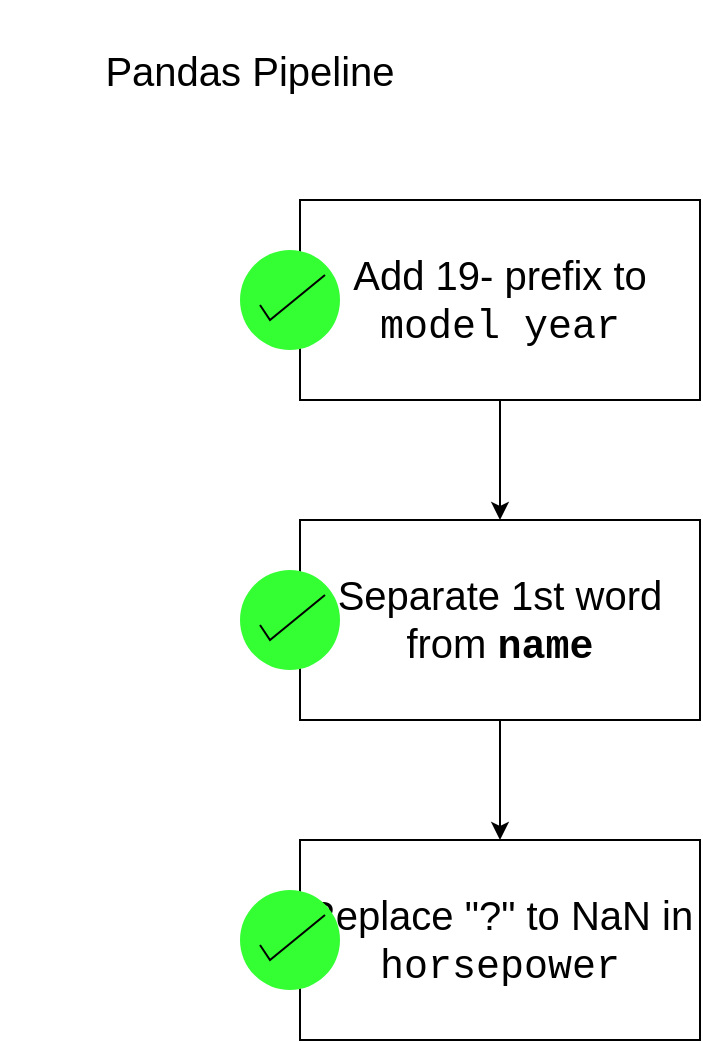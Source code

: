 <mxfile version="20.7.4" type="device" pages="4"><diagram id="ldr8wz40x1A_KO5nP_2M" name="Pandas Pipe"><mxGraphModel dx="1300" dy="827" grid="1" gridSize="10" guides="1" tooltips="1" connect="1" arrows="1" fold="1" page="1" pageScale="1" pageWidth="1100" pageHeight="850" math="0" shadow="0"><root><mxCell id="0"/><mxCell id="1" parent="0"/><mxCell id="g4yULGCnW4v6bEcblh8h-1" value="&lt;font style=&quot;font-size: 20px;&quot;&gt;Pandas Pipeline&lt;/font&gt;" style="text;html=1;strokeColor=none;fillColor=none;align=center;verticalAlign=middle;whiteSpace=wrap;rounded=0;" parent="1" vertex="1"><mxGeometry x="20" y="20" width="250" height="70" as="geometry"/></mxCell><mxCell id="jy2IpS3MuOpud9Wu6w-J-4" value="" style="group" parent="1" vertex="1" connectable="0"><mxGeometry x="140" y="120" width="230" height="100" as="geometry"/></mxCell><mxCell id="g4yULGCnW4v6bEcblh8h-2" value="Add 19- prefix to &lt;font face=&quot;Courier New&quot;&gt;model year&lt;/font&gt;" style="rounded=0;whiteSpace=wrap;html=1;fontSize=20;" parent="jy2IpS3MuOpud9Wu6w-J-4" vertex="1"><mxGeometry x="30" width="200" height="100" as="geometry"/></mxCell><mxCell id="jy2IpS3MuOpud9Wu6w-J-1" value="" style="html=1;verticalLabelPosition=bottom;labelBackgroundColor=#ffffff;verticalAlign=top;shadow=0;dashed=0;strokeWidth=2;shape=mxgraph.ios7.misc.select;fillColor=#33FF33;strokeColor=default;sketch=0;fontSize=20;fillStyle=auto;perimeterSpacing=0;" parent="jy2IpS3MuOpud9Wu6w-J-4" vertex="1"><mxGeometry y="25" width="50" height="50" as="geometry"/></mxCell><mxCell id="jy2IpS3MuOpud9Wu6w-J-5" value="" style="group" parent="1" vertex="1" connectable="0"><mxGeometry x="140" y="280" width="230" height="100" as="geometry"/></mxCell><mxCell id="jy2IpS3MuOpud9Wu6w-J-6" value="Separate 1st word from&amp;nbsp;&lt;b style=&quot;border-color: var(--border-color);&quot;&gt;&lt;font style=&quot;border-color: var(--border-color);&quot; face=&quot;Courier New&quot;&gt;name&lt;/font&gt;&lt;/b&gt;" style="rounded=0;whiteSpace=wrap;html=1;fontSize=20;" parent="jy2IpS3MuOpud9Wu6w-J-5" vertex="1"><mxGeometry x="30" width="200" height="100" as="geometry"/></mxCell><mxCell id="jy2IpS3MuOpud9Wu6w-J-7" value="" style="html=1;verticalLabelPosition=bottom;labelBackgroundColor=#ffffff;verticalAlign=top;shadow=0;dashed=0;strokeWidth=2;shape=mxgraph.ios7.misc.select;fillColor=#33FF33;strokeColor=default;sketch=0;fontSize=20;fillStyle=auto;perimeterSpacing=0;" parent="jy2IpS3MuOpud9Wu6w-J-5" vertex="1"><mxGeometry y="25" width="50" height="50" as="geometry"/></mxCell><mxCell id="jldy0xANdsGVKF5dRvFC-1" style="edgeStyle=orthogonalEdgeStyle;rounded=0;orthogonalLoop=1;jettySize=auto;html=1;exitX=0.5;exitY=1;exitDx=0;exitDy=0;entryX=0.5;entryY=0;entryDx=0;entryDy=0;" parent="1" source="g4yULGCnW4v6bEcblh8h-2" target="jy2IpS3MuOpud9Wu6w-J-6" edge="1"><mxGeometry relative="1" as="geometry"/></mxCell><mxCell id="SaxtLAkvBrcCFVXL2Pey-1" value="" style="group" vertex="1" connectable="0" parent="1"><mxGeometry x="140" y="440" width="230" height="100" as="geometry"/></mxCell><mxCell id="SaxtLAkvBrcCFVXL2Pey-2" value="Replace &quot;?&quot; to NaN in &lt;font face=&quot;Courier New&quot;&gt;horsepower&lt;/font&gt;" style="rounded=0;whiteSpace=wrap;html=1;fontSize=20;" vertex="1" parent="SaxtLAkvBrcCFVXL2Pey-1"><mxGeometry x="30" width="200" height="100" as="geometry"/></mxCell><mxCell id="SaxtLAkvBrcCFVXL2Pey-3" value="" style="html=1;verticalLabelPosition=bottom;labelBackgroundColor=#ffffff;verticalAlign=top;shadow=0;dashed=0;strokeWidth=2;shape=mxgraph.ios7.misc.select;fillColor=#33FF33;strokeColor=default;sketch=0;fontSize=20;fillStyle=auto;perimeterSpacing=0;" vertex="1" parent="SaxtLAkvBrcCFVXL2Pey-1"><mxGeometry y="25" width="50" height="50" as="geometry"/></mxCell><mxCell id="SaxtLAkvBrcCFVXL2Pey-4" style="edgeStyle=orthogonalEdgeStyle;rounded=0;orthogonalLoop=1;jettySize=auto;html=1;exitX=0.5;exitY=1;exitDx=0;exitDy=0;entryX=0.5;entryY=0;entryDx=0;entryDy=0;fontFamily=Courier New;" edge="1" parent="1" source="jy2IpS3MuOpud9Wu6w-J-6" target="SaxtLAkvBrcCFVXL2Pey-2"><mxGeometry relative="1" as="geometry"/></mxCell></root></mxGraphModel></diagram><diagram id="h2xPdc2iYoaPrnY0i2is" name="homl process"><mxGraphModel dx="1114" dy="709" grid="1" gridSize="10" guides="1" tooltips="1" connect="1" arrows="1" fold="1" page="1" pageScale="1" pageWidth="1100" pageHeight="850" math="0" shadow="0"><root><mxCell id="0"/><mxCell id="1" parent="0"/><mxCell id="E25ZO36h0Omwi3wPElgj-6" style="edgeStyle=orthogonalEdgeStyle;rounded=0;orthogonalLoop=1;jettySize=auto;html=1;exitX=0.5;exitY=1;exitDx=0;exitDy=0;entryX=0.5;entryY=0;entryDx=0;entryDy=0;fontSize=15;" parent="1" source="E25ZO36h0Omwi3wPElgj-1" target="E25ZO36h0Omwi3wPElgj-3" edge="1"><mxGeometry relative="1" as="geometry"/></mxCell><mxCell id="E25ZO36h0Omwi3wPElgj-1" value="&lt;font style=&quot;font-size: 15px;&quot;&gt;Download the data&lt;/font&gt;" style="rounded=1;whiteSpace=wrap;html=1;" parent="1" vertex="1"><mxGeometry x="100" y="40" width="200" height="100" as="geometry"/></mxCell><mxCell id="E25ZO36h0Omwi3wPElgj-2" value="" style="group" parent="1" vertex="1" connectable="0"><mxGeometry x="70" y="170" width="230" height="100" as="geometry"/></mxCell><mxCell id="E25ZO36h0Omwi3wPElgj-3" value="Quick Look at the Data" style="rounded=0;whiteSpace=wrap;html=1;fontSize=20;" parent="E25ZO36h0Omwi3wPElgj-2" vertex="1"><mxGeometry x="30" width="200" height="100" as="geometry"/></mxCell><mxCell id="E25ZO36h0Omwi3wPElgj-4" value="" style="html=1;verticalLabelPosition=bottom;labelBackgroundColor=#ffffff;verticalAlign=top;shadow=0;dashed=0;strokeWidth=2;shape=mxgraph.ios7.misc.select;fillColor=#33FF33;strokeColor=default;sketch=0;fontSize=20;fillStyle=auto;perimeterSpacing=0;" parent="E25ZO36h0Omwi3wPElgj-2" vertex="1"><mxGeometry y="25" width="50" height="50" as="geometry"/></mxCell><mxCell id="E25ZO36h0Omwi3wPElgj-16" value="" style="edgeStyle=orthogonalEdgeStyle;rounded=0;orthogonalLoop=1;jettySize=auto;html=1;fontFamily=Helvetica;fontSize=15;" parent="1" source="E25ZO36h0Omwi3wPElgj-5" target="E25ZO36h0Omwi3wPElgj-15" edge="1"><mxGeometry relative="1" as="geometry"/></mxCell><mxCell id="E25ZO36h0Omwi3wPElgj-5" value="Create a Test Set" style="swimlane;whiteSpace=wrap;html=1;fontSize=15;" parent="1" vertex="1"><mxGeometry x="70" y="300" width="260" height="420" as="geometry"/></mxCell><mxCell id="tADVcRsqnaJH_sMnK7zx-1" value="" style="group" parent="E25ZO36h0Omwi3wPElgj-5" vertex="1" connectable="0"><mxGeometry x="10" y="40" width="230" height="100" as="geometry"/></mxCell><mxCell id="tADVcRsqnaJH_sMnK7zx-2" value="Create bins for &lt;font face=&quot;Courier New&quot;&gt;mpg&lt;/font&gt;" style="rounded=0;whiteSpace=wrap;html=1;fontSize=20;" parent="tADVcRsqnaJH_sMnK7zx-1" vertex="1"><mxGeometry x="30" width="200" height="100" as="geometry"/></mxCell><mxCell id="tADVcRsqnaJH_sMnK7zx-3" value="" style="html=1;verticalLabelPosition=bottom;labelBackgroundColor=#ffffff;verticalAlign=top;shadow=0;dashed=0;strokeWidth=2;shape=mxgraph.ios7.misc.select;fillColor=#33FF33;strokeColor=default;sketch=0;fontSize=20;fillStyle=auto;perimeterSpacing=0;" parent="tADVcRsqnaJH_sMnK7zx-1" vertex="1"><mxGeometry y="25" width="50" height="50" as="geometry"/></mxCell><mxCell id="1v6gJscjUzkFl8JAKOEC-1" value="" style="edgeStyle=orthogonalEdgeStyle;rounded=0;orthogonalLoop=1;jettySize=auto;html=1;" parent="E25ZO36h0Omwi3wPElgj-5" source="tADVcRsqnaJH_sMnK7zx-2" target="tADVcRsqnaJH_sMnK7zx-5" edge="1"><mxGeometry relative="1" as="geometry"/></mxCell><mxCell id="tADVcRsqnaJH_sMnK7zx-4" value="" style="group" parent="E25ZO36h0Omwi3wPElgj-5" vertex="1" connectable="0"><mxGeometry x="10" y="170" width="230" height="100" as="geometry"/></mxCell><mxCell id="tADVcRsqnaJH_sMnK7zx-5" value="Apply stratified shuflle split&amp;nbsp;&lt;font face=&quot;Courier New&quot;&gt;mpg&lt;/font&gt;" style="rounded=0;whiteSpace=wrap;html=1;fontSize=20;" parent="tADVcRsqnaJH_sMnK7zx-4" vertex="1"><mxGeometry x="30" width="200" height="100" as="geometry"/></mxCell><mxCell id="tADVcRsqnaJH_sMnK7zx-6" value="" style="html=1;verticalLabelPosition=bottom;labelBackgroundColor=#ffffff;verticalAlign=top;shadow=0;dashed=0;strokeWidth=2;shape=mxgraph.ios7.misc.select;fillColor=#33FF33;strokeColor=default;sketch=0;fontSize=20;fillStyle=auto;perimeterSpacing=0;" parent="tADVcRsqnaJH_sMnK7zx-4" vertex="1"><mxGeometry y="25" width="50" height="50" as="geometry"/></mxCell><mxCell id="E25ZO36h0Omwi3wPElgj-8" value="" style="group" parent="E25ZO36h0Omwi3wPElgj-5" vertex="1" connectable="0"><mxGeometry x="10" y="300" width="230" height="100" as="geometry"/></mxCell><mxCell id="E25ZO36h0Omwi3wPElgj-9" value="Remove&amp;nbsp;&lt;font face=&quot;Courier New&quot;&gt;mpg_cat &lt;/font&gt;column" style="rounded=0;whiteSpace=wrap;html=1;fontSize=20;" parent="E25ZO36h0Omwi3wPElgj-8" vertex="1"><mxGeometry x="30" width="200" height="100" as="geometry"/></mxCell><mxCell id="E25ZO36h0Omwi3wPElgj-10" value="" style="html=1;verticalLabelPosition=bottom;labelBackgroundColor=#ffffff;verticalAlign=top;shadow=0;dashed=0;strokeWidth=2;shape=mxgraph.ios7.misc.select;fillColor=#33FF33;strokeColor=none;sketch=0;fontSize=20;fillStyle=dots;perimeterSpacing=0;" parent="E25ZO36h0Omwi3wPElgj-8" vertex="1"><mxGeometry y="25" width="50" height="50" as="geometry"/></mxCell><mxCell id="E25ZO36h0Omwi3wPElgj-11" style="edgeStyle=orthogonalEdgeStyle;rounded=0;orthogonalLoop=1;jettySize=auto;html=1;exitX=0.5;exitY=1;exitDx=0;exitDy=0;entryX=0.5;entryY=0;entryDx=0;entryDy=0;fontSize=15;" parent="E25ZO36h0Omwi3wPElgj-5" source="tADVcRsqnaJH_sMnK7zx-5" target="E25ZO36h0Omwi3wPElgj-9" edge="1"><mxGeometry relative="1" as="geometry"/></mxCell><mxCell id="E25ZO36h0Omwi3wPElgj-7" style="edgeStyle=orthogonalEdgeStyle;rounded=0;orthogonalLoop=1;jettySize=auto;html=1;exitX=0.5;exitY=1;exitDx=0;exitDy=0;entryX=0.5;entryY=0;entryDx=0;entryDy=0;fontSize=15;" parent="1" source="E25ZO36h0Omwi3wPElgj-3" target="E25ZO36h0Omwi3wPElgj-5" edge="1"><mxGeometry relative="1" as="geometry"/></mxCell><mxCell id="E25ZO36h0Omwi3wPElgj-12" value="" style="group" parent="1" vertex="1" connectable="0"><mxGeometry x="380" y="170" width="230" height="100" as="geometry"/></mxCell><mxCell id="E25ZO36h0Omwi3wPElgj-13" value="Create copy of training set" style="rounded=0;whiteSpace=wrap;html=1;fontSize=20;" parent="E25ZO36h0Omwi3wPElgj-12" vertex="1"><mxGeometry x="30" width="200" height="100" as="geometry"/></mxCell><mxCell id="E25ZO36h0Omwi3wPElgj-15" value="1" style="ellipse;whiteSpace=wrap;html=1;aspect=fixed;fillStyle=dots;fontFamily=Helvetica;fontSize=15;" parent="1" vertex="1"><mxGeometry x="170" y="760" width="60" height="60" as="geometry"/></mxCell><mxCell id="E25ZO36h0Omwi3wPElgj-21" style="edgeStyle=orthogonalEdgeStyle;rounded=0;orthogonalLoop=1;jettySize=auto;html=1;exitX=0.5;exitY=1;exitDx=0;exitDy=0;entryX=0.5;entryY=0;entryDx=0;entryDy=0;fontFamily=Helvetica;fontSize=15;" parent="1" source="E25ZO36h0Omwi3wPElgj-17" target="E25ZO36h0Omwi3wPElgj-13" edge="1"><mxGeometry relative="1" as="geometry"/></mxCell><mxCell id="E25ZO36h0Omwi3wPElgj-17" value="1" style="ellipse;whiteSpace=wrap;html=1;aspect=fixed;fillStyle=dots;fontFamily=Helvetica;fontSize=15;" parent="1" vertex="1"><mxGeometry x="480" y="60" width="60" height="60" as="geometry"/></mxCell><mxCell id="E25ZO36h0Omwi3wPElgj-22" value="Correlation" style="swimlane;whiteSpace=wrap;html=1;fontSize=12;" parent="1" vertex="1"><mxGeometry x="392.62" y="300" width="234.76" height="250" as="geometry"/></mxCell><mxCell id="E25ZO36h0Omwi3wPElgj-32" style="edgeStyle=orthogonalEdgeStyle;rounded=0;orthogonalLoop=1;jettySize=auto;html=1;exitX=0.5;exitY=1;exitDx=0;exitDy=0;entryX=0.5;entryY=0;entryDx=0;entryDy=0;fontFamily=Helvetica;fontSize=15;" parent="E25ZO36h0Omwi3wPElgj-22" source="E25ZO36h0Omwi3wPElgj-24" target="E25ZO36h0Omwi3wPElgj-30" edge="1"><mxGeometry relative="1" as="geometry"/></mxCell><mxCell id="E25ZO36h0Omwi3wPElgj-24" value="Look for Correlation from the target variable numerically" style="rounded=0;whiteSpace=wrap;html=1;" parent="E25ZO36h0Omwi3wPElgj-22" vertex="1"><mxGeometry x="47.38" y="35" width="170" height="85" as="geometry"/></mxCell><mxCell id="E25ZO36h0Omwi3wPElgj-27" value="" style="html=1;verticalLabelPosition=bottom;labelBackgroundColor=#ffffff;verticalAlign=top;shadow=0;dashed=0;strokeWidth=2;shape=mxgraph.ios7.misc.select;fillColor=#33FF33;strokeColor=none;sketch=0;fontSize=20;fillStyle=dots;perimeterSpacing=0;" parent="E25ZO36h0Omwi3wPElgj-22" vertex="1"><mxGeometry x="12.38" y="52.5" width="50" height="50" as="geometry"/></mxCell><mxCell id="E25ZO36h0Omwi3wPElgj-30" value="Look for Correlation from the target variable numerically" style="rounded=0;whiteSpace=wrap;html=1;" parent="E25ZO36h0Omwi3wPElgj-22" vertex="1"><mxGeometry x="47.38" y="150" width="170" height="85" as="geometry"/></mxCell><mxCell id="E25ZO36h0Omwi3wPElgj-31" value="" style="html=1;verticalLabelPosition=bottom;labelBackgroundColor=#ffffff;verticalAlign=top;shadow=0;dashed=0;strokeWidth=2;shape=mxgraph.ios7.misc.select;fillColor=#33FF33;strokeColor=none;sketch=0;fontSize=20;fillStyle=dots;perimeterSpacing=0;" parent="E25ZO36h0Omwi3wPElgj-22" vertex="1"><mxGeometry x="12.38" y="167.5" width="50" height="50" as="geometry"/></mxCell><mxCell id="E25ZO36h0Omwi3wPElgj-26" value="" style="html=1;verticalLabelPosition=bottom;labelBackgroundColor=#ffffff;verticalAlign=top;shadow=0;dashed=0;strokeWidth=2;shape=mxgraph.ios7.misc.select;fillColor=#33FF33;strokeColor=none;sketch=0;fontSize=20;fillStyle=dots;perimeterSpacing=0;" parent="1" vertex="1"><mxGeometry x="380" y="195" width="50" height="50" as="geometry"/></mxCell></root></mxGraphModel></diagram><diagram id="WdM6ZK0x1iAR8JAfzQU_" name="Visualization"><mxGraphModel dx="780" dy="496" grid="1" gridSize="10" guides="1" tooltips="1" connect="1" arrows="1" fold="1" page="1" pageScale="1" pageWidth="1100" pageHeight="850" math="0" shadow="0"><root><mxCell id="0"/><mxCell id="1" parent="0"/><mxCell id="q7OBgtw2qLfPoDdgJk8T-1" value="&lt;font face=&quot;Helvetica&quot;&gt;Correlation of MPG to other columns&lt;/font&gt;" style="text;html=1;strokeColor=default;fillColor=none;align=center;verticalAlign=middle;whiteSpace=wrap;rounded=0;fontFamily=Courier New;fontSize=20;" parent="1" vertex="1"><mxGeometry x="50" y="30" width="220" height="110" as="geometry"/></mxCell><mxCell id="q7OBgtw2qLfPoDdgJk8T-2" value="&lt;font face=&quot;Helvetica&quot;&gt;View cylinders by brand&lt;/font&gt;" style="text;html=1;strokeColor=default;fillColor=none;align=center;verticalAlign=middle;whiteSpace=wrap;rounded=0;fontFamily=Courier New;fontSize=20;" parent="1" vertex="1"><mxGeometry x="300" y="30" width="220" height="110" as="geometry"/></mxCell><mxCell id="EcNjWKZ5j2r3h0_LtOwZ-1" value="&lt;font face=&quot;Helvetica&quot;&gt;Graph Car Brand&lt;br&gt;&lt;/font&gt;" style="text;html=1;strokeColor=default;fillColor=none;align=center;verticalAlign=middle;whiteSpace=wrap;rounded=0;fontFamily=Courier New;fontSize=20;" parent="1" vertex="1"><mxGeometry x="550" y="30" width="220" height="110" as="geometry"/></mxCell><mxCell id="EcNjWKZ5j2r3h0_LtOwZ-2" value="&lt;span style=&quot;font-family: Helvetica;&quot;&gt;View how many cars in a year (time-series)&lt;/span&gt;" style="text;html=1;strokeColor=default;fillColor=none;align=center;verticalAlign=middle;whiteSpace=wrap;rounded=0;fontFamily=Courier New;fontSize=20;" parent="1" vertex="1"><mxGeometry x="800" y="30" width="220" height="110" as="geometry"/></mxCell><mxCell id="AK3JBZGw_gFkj9_Lf2Gk-1" value="&lt;span style=&quot;font-family: Helvetica;&quot;&gt;Top 5 fastest cars by acceleration&lt;/span&gt;" style="text;html=1;strokeColor=default;fillColor=none;align=center;verticalAlign=middle;whiteSpace=wrap;rounded=0;fontFamily=Courier New;fontSize=20;" parent="1" vertex="1"><mxGeometry x="50" y="190" width="220" height="110" as="geometry"/></mxCell><mxCell id="AK3JBZGw_gFkj9_Lf2Gk-2" value="&lt;span style=&quot;font-family: Helvetica;&quot;&gt;Top 5 heaviest cars by weight&lt;/span&gt;" style="text;html=1;strokeColor=default;fillColor=none;align=center;verticalAlign=middle;whiteSpace=wrap;rounded=0;fontFamily=Courier New;fontSize=20;" parent="1" vertex="1"><mxGeometry x="300" y="190" width="220" height="110" as="geometry"/></mxCell><mxCell id="jQT6B71PtLYHXntr5TJC-1" value="" style="html=1;verticalLabelPosition=bottom;labelBackgroundColor=#ffffff;verticalAlign=top;shadow=0;dashed=0;strokeWidth=2;shape=mxgraph.ios7.misc.select;fillColor=#33FF33;strokeColor=none;sketch=0;fontSize=20;fillStyle=dots;perimeterSpacing=0;" parent="1" vertex="1"><mxGeometry x="135" y="120" width="50" height="50" as="geometry"/></mxCell><mxCell id="jQT6B71PtLYHXntr5TJC-2" value="" style="html=1;verticalLabelPosition=bottom;labelBackgroundColor=#ffffff;verticalAlign=top;shadow=0;dashed=0;strokeWidth=2;shape=mxgraph.ios7.misc.select;fillColor=#33FF33;strokeColor=none;sketch=0;fontSize=20;fillStyle=dots;perimeterSpacing=0;" parent="1" vertex="1"><mxGeometry x="130" y="280" width="50" height="50" as="geometry"/></mxCell><mxCell id="jQT6B71PtLYHXntr5TJC-3" value="" style="html=1;verticalLabelPosition=bottom;labelBackgroundColor=#ffffff;verticalAlign=top;shadow=0;dashed=0;strokeWidth=2;shape=mxgraph.ios7.misc.select;fillColor=#33FF33;strokeColor=none;sketch=0;fontSize=20;fillStyle=dots;perimeterSpacing=0;" parent="1" vertex="1"><mxGeometry x="385" y="280" width="50" height="50" as="geometry"/></mxCell><mxCell id="jQT6B71PtLYHXntr5TJC-4" value="" style="html=1;verticalLabelPosition=bottom;labelBackgroundColor=#ffffff;verticalAlign=top;shadow=0;dashed=0;strokeWidth=2;shape=mxgraph.ios7.misc.select;fillColor=#33FF33;strokeColor=none;sketch=0;fontSize=20;fillStyle=dots;perimeterSpacing=0;" parent="1" vertex="1"><mxGeometry x="385" y="120" width="50" height="50" as="geometry"/></mxCell><mxCell id="jQT6B71PtLYHXntr5TJC-5" value="" style="html=1;verticalLabelPosition=bottom;labelBackgroundColor=#ffffff;verticalAlign=top;shadow=0;dashed=0;strokeWidth=2;shape=mxgraph.ios7.misc.select;fillColor=#33FF33;strokeColor=none;sketch=0;fontSize=20;fillStyle=dots;perimeterSpacing=0;" parent="1" vertex="1"><mxGeometry x="635" y="120" width="50" height="50" as="geometry"/></mxCell><mxCell id="jQT6B71PtLYHXntr5TJC-6" value="" style="html=1;verticalLabelPosition=bottom;labelBackgroundColor=#ffffff;verticalAlign=top;shadow=0;dashed=0;strokeWidth=2;shape=mxgraph.ios7.misc.select;fillColor=#33FF33;strokeColor=none;sketch=0;fontSize=20;fillStyle=dots;perimeterSpacing=0;" parent="1" vertex="1"><mxGeometry x="885" y="120" width="50" height="50" as="geometry"/></mxCell></root></mxGraphModel></diagram><diagram id="0uEDM2cXKOnWYIs4kgbP" name="Sklearn Pipeline"><mxGraphModel dx="1733" dy="1102" grid="1" gridSize="10" guides="1" tooltips="1" connect="1" arrows="1" fold="1" page="1" pageScale="1" pageWidth="850" pageHeight="1400" math="0" shadow="0"><root><mxCell id="0"/><mxCell id="1" parent="0"/><mxCell id="K4ZGoyfQSqTJkavVM4f3-1" value="weight and displacement columns" style="swimlane;whiteSpace=wrap;html=1;fontSize=15;" parent="1" vertex="1"><mxGeometry x="45" y="120" width="760" height="190" as="geometry"/></mxCell><mxCell id="K4ZGoyfQSqTJkavVM4f3-2" value="" style="group" parent="K4ZGoyfQSqTJkavVM4f3-1" vertex="1" connectable="0"><mxGeometry x="10" y="40" width="230" height="100" as="geometry"/></mxCell><mxCell id="K4ZGoyfQSqTJkavVM4f3-3" value="Impute by median" style="rounded=0;whiteSpace=wrap;html=1;fontSize=20;" parent="K4ZGoyfQSqTJkavVM4f3-2" vertex="1"><mxGeometry x="30" width="200" height="100" as="geometry"/></mxCell><mxCell id="K4ZGoyfQSqTJkavVM4f3-5" value="" style="edgeStyle=orthogonalEdgeStyle;rounded=0;orthogonalLoop=1;jettySize=auto;html=1;" parent="K4ZGoyfQSqTJkavVM4f3-1" source="K4ZGoyfQSqTJkavVM4f3-3" target="K4ZGoyfQSqTJkavVM4f3-7" edge="1"><mxGeometry relative="1" as="geometry"/></mxCell><mxCell id="K4ZGoyfQSqTJkavVM4f3-6" value="" style="group" parent="K4ZGoyfQSqTJkavVM4f3-1" vertex="1" connectable="0"><mxGeometry x="270" y="40" width="230" height="100" as="geometry"/></mxCell><mxCell id="K4ZGoyfQSqTJkavVM4f3-7" value="Apply log transformation" style="rounded=0;whiteSpace=wrap;html=1;fontSize=20;" parent="K4ZGoyfQSqTJkavVM4f3-6" vertex="1"><mxGeometry x="30" width="200" height="100" as="geometry"/></mxCell><mxCell id="K4ZGoyfQSqTJkavVM4f3-8" value="" style="html=1;verticalLabelPosition=bottom;labelBackgroundColor=#ffffff;verticalAlign=top;shadow=0;dashed=0;strokeWidth=2;shape=mxgraph.ios7.misc.select;fillColor=#33FF33;strokeColor=default;sketch=0;fontSize=20;fillStyle=auto;perimeterSpacing=0;" parent="K4ZGoyfQSqTJkavVM4f3-6" vertex="1"><mxGeometry x="105" y="80" width="50" height="50" as="geometry"/></mxCell><mxCell id="K4ZGoyfQSqTJkavVM4f3-9" value="" style="group" parent="K4ZGoyfQSqTJkavVM4f3-1" vertex="1" connectable="0"><mxGeometry x="520" y="40" width="230" height="100" as="geometry"/></mxCell><mxCell id="K4ZGoyfQSqTJkavVM4f3-10" value="Scale the feature/s" style="rounded=0;whiteSpace=wrap;html=1;fontSize=20;" parent="K4ZGoyfQSqTJkavVM4f3-9" vertex="1"><mxGeometry x="30" width="200" height="100" as="geometry"/></mxCell><mxCell id="q-e1e4zmrXPtHT4GNBbN-38" style="edgeStyle=orthogonalEdgeStyle;rounded=0;orthogonalLoop=1;jettySize=auto;html=1;exitX=1;exitY=0.5;exitDx=0;exitDy=0;entryX=0;entryY=0.5;entryDx=0;entryDy=0;fontFamily=Courier New;" edge="1" parent="K4ZGoyfQSqTJkavVM4f3-1" source="K4ZGoyfQSqTJkavVM4f3-7" target="K4ZGoyfQSqTJkavVM4f3-10"><mxGeometry relative="1" as="geometry"/></mxCell><mxCell id="K4ZGoyfQSqTJkavVM4f3-4" value="" style="html=1;verticalLabelPosition=bottom;labelBackgroundColor=#ffffff;verticalAlign=top;shadow=0;dashed=0;strokeWidth=2;shape=mxgraph.ios7.misc.select;fillColor=#33FF33;strokeColor=default;sketch=0;fontSize=20;fillStyle=auto;perimeterSpacing=0;" parent="K4ZGoyfQSqTJkavVM4f3-1" vertex="1"><mxGeometry x="100" y="120" width="50" height="50" as="geometry"/></mxCell><mxCell id="K4ZGoyfQSqTJkavVM4f3-11" value="" style="html=1;verticalLabelPosition=bottom;labelBackgroundColor=#ffffff;verticalAlign=top;shadow=0;dashed=0;strokeWidth=2;shape=mxgraph.ios7.misc.select;fillColor=#33FF33;strokeColor=default;sketch=0;fontSize=20;fillStyle=auto;perimeterSpacing=0;" parent="K4ZGoyfQSqTJkavVM4f3-1" vertex="1"><mxGeometry x="625" y="120" width="50" height="50" as="geometry"/></mxCell><mxCell id="q-e1e4zmrXPtHT4GNBbN-52" value="acceleration column" style="swimlane;whiteSpace=wrap;html=1;fontSize=15;" vertex="1" parent="1"><mxGeometry x="45" y="360" width="760" height="190" as="geometry"/></mxCell><mxCell id="q-e1e4zmrXPtHT4GNBbN-53" value="" style="group" vertex="1" connectable="0" parent="q-e1e4zmrXPtHT4GNBbN-52"><mxGeometry x="10" y="40" width="230" height="100" as="geometry"/></mxCell><mxCell id="q-e1e4zmrXPtHT4GNBbN-54" value="Impute by median" style="rounded=0;whiteSpace=wrap;html=1;fontSize=20;" vertex="1" parent="q-e1e4zmrXPtHT4GNBbN-53"><mxGeometry x="30" width="200" height="100" as="geometry"/></mxCell><mxCell id="q-e1e4zmrXPtHT4GNBbN-55" value="" style="edgeStyle=orthogonalEdgeStyle;rounded=0;orthogonalLoop=1;jettySize=auto;html=1;" edge="1" parent="q-e1e4zmrXPtHT4GNBbN-52" source="q-e1e4zmrXPtHT4GNBbN-54" target="q-e1e4zmrXPtHT4GNBbN-57"><mxGeometry relative="1" as="geometry"/></mxCell><mxCell id="q-e1e4zmrXPtHT4GNBbN-56" value="" style="group" vertex="1" connectable="0" parent="q-e1e4zmrXPtHT4GNBbN-52"><mxGeometry x="270" y="40" width="230" height="100" as="geometry"/></mxCell><mxCell id="q-e1e4zmrXPtHT4GNBbN-57" value="Apply squared root transformation" style="rounded=0;whiteSpace=wrap;html=1;fontSize=20;" vertex="1" parent="q-e1e4zmrXPtHT4GNBbN-56"><mxGeometry x="30" width="200" height="100" as="geometry"/></mxCell><mxCell id="q-e1e4zmrXPtHT4GNBbN-58" value="" style="html=1;verticalLabelPosition=bottom;labelBackgroundColor=#ffffff;verticalAlign=top;shadow=0;dashed=0;strokeWidth=2;shape=mxgraph.ios7.misc.select;fillColor=#33FF33;strokeColor=default;sketch=0;fontSize=20;fillStyle=auto;perimeterSpacing=0;" vertex="1" parent="q-e1e4zmrXPtHT4GNBbN-56"><mxGeometry x="105" y="80" width="50" height="50" as="geometry"/></mxCell><mxCell id="q-e1e4zmrXPtHT4GNBbN-59" value="" style="group" vertex="1" connectable="0" parent="q-e1e4zmrXPtHT4GNBbN-52"><mxGeometry x="520" y="40" width="230" height="100" as="geometry"/></mxCell><mxCell id="q-e1e4zmrXPtHT4GNBbN-60" value="Scale the feature/s" style="rounded=0;whiteSpace=wrap;html=1;fontSize=20;" vertex="1" parent="q-e1e4zmrXPtHT4GNBbN-59"><mxGeometry x="30" width="200" height="100" as="geometry"/></mxCell><mxCell id="q-e1e4zmrXPtHT4GNBbN-61" style="edgeStyle=orthogonalEdgeStyle;rounded=0;orthogonalLoop=1;jettySize=auto;html=1;exitX=1;exitY=0.5;exitDx=0;exitDy=0;entryX=0;entryY=0.5;entryDx=0;entryDy=0;fontFamily=Courier New;" edge="1" parent="q-e1e4zmrXPtHT4GNBbN-52" source="q-e1e4zmrXPtHT4GNBbN-57" target="q-e1e4zmrXPtHT4GNBbN-60"><mxGeometry relative="1" as="geometry"/></mxCell><mxCell id="q-e1e4zmrXPtHT4GNBbN-62" value="" style="html=1;verticalLabelPosition=bottom;labelBackgroundColor=#ffffff;verticalAlign=top;shadow=0;dashed=0;strokeWidth=2;shape=mxgraph.ios7.misc.select;fillColor=#33FF33;strokeColor=default;sketch=0;fontSize=20;fillStyle=auto;perimeterSpacing=0;" vertex="1" parent="q-e1e4zmrXPtHT4GNBbN-52"><mxGeometry x="100" y="120" width="50" height="50" as="geometry"/></mxCell><mxCell id="q-e1e4zmrXPtHT4GNBbN-63" value="" style="html=1;verticalLabelPosition=bottom;labelBackgroundColor=#ffffff;verticalAlign=top;shadow=0;dashed=0;strokeWidth=2;shape=mxgraph.ios7.misc.select;fillColor=#33FF33;strokeColor=default;sketch=0;fontSize=20;fillStyle=auto;perimeterSpacing=0;" vertex="1" parent="q-e1e4zmrXPtHT4GNBbN-52"><mxGeometry x="625" y="120" width="50" height="50" as="geometry"/></mxCell><mxCell id="q-e1e4zmrXPtHT4GNBbN-64" value="car brand column" style="swimlane;whiteSpace=wrap;html=1;fontSize=15;" vertex="1" parent="1"><mxGeometry x="45" y="600" width="760" height="190" as="geometry"/></mxCell><mxCell id="q-e1e4zmrXPtHT4GNBbN-65" value="" style="group" vertex="1" connectable="0" parent="q-e1e4zmrXPtHT4GNBbN-64"><mxGeometry x="10" y="40" width="230" height="100" as="geometry"/></mxCell><mxCell id="q-e1e4zmrXPtHT4GNBbN-66" value="Impute by mode" style="rounded=0;whiteSpace=wrap;html=1;fontSize=20;" vertex="1" parent="q-e1e4zmrXPtHT4GNBbN-65"><mxGeometry x="30" width="200" height="100" as="geometry"/></mxCell><mxCell id="q-e1e4zmrXPtHT4GNBbN-67" value="" style="edgeStyle=orthogonalEdgeStyle;rounded=0;orthogonalLoop=1;jettySize=auto;html=1;" edge="1" parent="q-e1e4zmrXPtHT4GNBbN-64" source="q-e1e4zmrXPtHT4GNBbN-66" target="q-e1e4zmrXPtHT4GNBbN-69"><mxGeometry relative="1" as="geometry"/></mxCell><mxCell id="q-e1e4zmrXPtHT4GNBbN-68" value="" style="group" vertex="1" connectable="0" parent="q-e1e4zmrXPtHT4GNBbN-64"><mxGeometry x="270" y="40" width="230" height="100" as="geometry"/></mxCell><mxCell id="q-e1e4zmrXPtHT4GNBbN-69" value="Encode feature/s using FrequencyEncoder" style="rounded=0;whiteSpace=wrap;html=1;fontSize=20;" vertex="1" parent="q-e1e4zmrXPtHT4GNBbN-68"><mxGeometry x="30" width="200" height="100" as="geometry"/></mxCell><mxCell id="q-e1e4zmrXPtHT4GNBbN-70" value="" style="html=1;verticalLabelPosition=bottom;labelBackgroundColor=#ffffff;verticalAlign=top;shadow=0;dashed=0;strokeWidth=2;shape=mxgraph.ios7.misc.select;fillColor=#33FF33;strokeColor=default;sketch=0;fontSize=20;fillStyle=auto;perimeterSpacing=0;" vertex="1" parent="q-e1e4zmrXPtHT4GNBbN-68"><mxGeometry x="105" y="80" width="50" height="50" as="geometry"/></mxCell><mxCell id="q-e1e4zmrXPtHT4GNBbN-71" value="" style="group" vertex="1" connectable="0" parent="q-e1e4zmrXPtHT4GNBbN-64"><mxGeometry x="520" y="40" width="230" height="100" as="geometry"/></mxCell><mxCell id="q-e1e4zmrXPtHT4GNBbN-72" value="Scale the feature/s" style="rounded=0;whiteSpace=wrap;html=1;fontSize=20;" vertex="1" parent="q-e1e4zmrXPtHT4GNBbN-71"><mxGeometry x="30" width="200" height="100" as="geometry"/></mxCell><mxCell id="q-e1e4zmrXPtHT4GNBbN-73" style="edgeStyle=orthogonalEdgeStyle;rounded=0;orthogonalLoop=1;jettySize=auto;html=1;exitX=1;exitY=0.5;exitDx=0;exitDy=0;entryX=0;entryY=0.5;entryDx=0;entryDy=0;fontFamily=Courier New;" edge="1" parent="q-e1e4zmrXPtHT4GNBbN-64" source="q-e1e4zmrXPtHT4GNBbN-69" target="q-e1e4zmrXPtHT4GNBbN-72"><mxGeometry relative="1" as="geometry"/></mxCell><mxCell id="q-e1e4zmrXPtHT4GNBbN-74" value="" style="html=1;verticalLabelPosition=bottom;labelBackgroundColor=#ffffff;verticalAlign=top;shadow=0;dashed=0;strokeWidth=2;shape=mxgraph.ios7.misc.select;fillColor=#33FF33;strokeColor=default;sketch=0;fontSize=20;fillStyle=auto;perimeterSpacing=0;" vertex="1" parent="q-e1e4zmrXPtHT4GNBbN-64"><mxGeometry x="100" y="120" width="50" height="50" as="geometry"/></mxCell><mxCell id="q-e1e4zmrXPtHT4GNBbN-75" value="" style="html=1;verticalLabelPosition=bottom;labelBackgroundColor=#ffffff;verticalAlign=top;shadow=0;dashed=0;strokeWidth=2;shape=mxgraph.ios7.misc.select;fillColor=#33FF33;strokeColor=default;sketch=0;fontSize=20;fillStyle=auto;perimeterSpacing=0;" vertex="1" parent="q-e1e4zmrXPtHT4GNBbN-64"><mxGeometry x="625" y="120" width="50" height="50" as="geometry"/></mxCell><mxCell id="q-e1e4zmrXPtHT4GNBbN-88" value="horsepower column" style="swimlane;whiteSpace=wrap;html=1;fontSize=15;" vertex="1" parent="1"><mxGeometry x="45" y="840" width="760" height="190" as="geometry"/></mxCell><mxCell id="q-e1e4zmrXPtHT4GNBbN-89" value="" style="group" vertex="1" connectable="0" parent="q-e1e4zmrXPtHT4GNBbN-88"><mxGeometry x="10" y="40" width="230" height="100" as="geometry"/></mxCell><mxCell id="q-e1e4zmrXPtHT4GNBbN-90" value="Impute by mode" style="rounded=0;whiteSpace=wrap;html=1;fontSize=20;" vertex="1" parent="q-e1e4zmrXPtHT4GNBbN-89"><mxGeometry x="30" width="200" height="100" as="geometry"/></mxCell><mxCell id="q-e1e4zmrXPtHT4GNBbN-91" value="" style="edgeStyle=orthogonalEdgeStyle;rounded=0;orthogonalLoop=1;jettySize=auto;html=1;" edge="1" parent="q-e1e4zmrXPtHT4GNBbN-88" source="q-e1e4zmrXPtHT4GNBbN-90" target="q-e1e4zmrXPtHT4GNBbN-93"><mxGeometry relative="1" as="geometry"/></mxCell><mxCell id="q-e1e4zmrXPtHT4GNBbN-92" value="" style="group" vertex="1" connectable="0" parent="q-e1e4zmrXPtHT4GNBbN-88"><mxGeometry x="270" y="40" width="230" height="100" as="geometry"/></mxCell><mxCell id="q-e1e4zmrXPtHT4GNBbN-93" value="Apply log transformation" style="rounded=0;whiteSpace=wrap;html=1;fontSize=20;" vertex="1" parent="q-e1e4zmrXPtHT4GNBbN-92"><mxGeometry x="30" width="200" height="100" as="geometry"/></mxCell><mxCell id="q-e1e4zmrXPtHT4GNBbN-94" value="" style="html=1;verticalLabelPosition=bottom;labelBackgroundColor=#ffffff;verticalAlign=top;shadow=0;dashed=0;strokeWidth=2;shape=mxgraph.ios7.misc.select;fillColor=#33FF33;strokeColor=default;sketch=0;fontSize=20;fillStyle=auto;perimeterSpacing=0;" vertex="1" parent="q-e1e4zmrXPtHT4GNBbN-92"><mxGeometry x="105" y="80" width="50" height="50" as="geometry"/></mxCell><mxCell id="q-e1e4zmrXPtHT4GNBbN-95" value="" style="group" vertex="1" connectable="0" parent="q-e1e4zmrXPtHT4GNBbN-88"><mxGeometry x="520" y="40" width="230" height="100" as="geometry"/></mxCell><mxCell id="q-e1e4zmrXPtHT4GNBbN-96" value="Scale the feature/s" style="rounded=0;whiteSpace=wrap;html=1;fontSize=20;" vertex="1" parent="q-e1e4zmrXPtHT4GNBbN-95"><mxGeometry x="30" width="200" height="100" as="geometry"/></mxCell><mxCell id="q-e1e4zmrXPtHT4GNBbN-97" style="edgeStyle=orthogonalEdgeStyle;rounded=0;orthogonalLoop=1;jettySize=auto;html=1;exitX=1;exitY=0.5;exitDx=0;exitDy=0;entryX=0;entryY=0.5;entryDx=0;entryDy=0;fontFamily=Courier New;" edge="1" parent="q-e1e4zmrXPtHT4GNBbN-88" source="q-e1e4zmrXPtHT4GNBbN-93" target="q-e1e4zmrXPtHT4GNBbN-96"><mxGeometry relative="1" as="geometry"/></mxCell><mxCell id="q-e1e4zmrXPtHT4GNBbN-98" value="" style="html=1;verticalLabelPosition=bottom;labelBackgroundColor=#ffffff;verticalAlign=top;shadow=0;dashed=0;strokeWidth=2;shape=mxgraph.ios7.misc.select;fillColor=#33FF33;strokeColor=default;sketch=0;fontSize=20;fillStyle=auto;perimeterSpacing=0;" vertex="1" parent="q-e1e4zmrXPtHT4GNBbN-88"><mxGeometry x="100" y="120" width="50" height="50" as="geometry"/></mxCell><mxCell id="q-e1e4zmrXPtHT4GNBbN-99" value="" style="html=1;verticalLabelPosition=bottom;labelBackgroundColor=#ffffff;verticalAlign=top;shadow=0;dashed=0;strokeWidth=2;shape=mxgraph.ios7.misc.select;fillColor=#33FF33;strokeColor=default;sketch=0;fontSize=20;fillStyle=auto;perimeterSpacing=0;" vertex="1" parent="q-e1e4zmrXPtHT4GNBbN-88"><mxGeometry x="625" y="120" width="50" height="50" as="geometry"/></mxCell><mxCell id="q-e1e4zmrXPtHT4GNBbN-100" value="int64 columns" style="swimlane;whiteSpace=wrap;html=1;fontSize=15;" vertex="1" parent="1"><mxGeometry x="45" y="1080" width="760" height="190" as="geometry"/></mxCell><mxCell id="q-e1e4zmrXPtHT4GNBbN-101" value="" style="group" vertex="1" connectable="0" parent="q-e1e4zmrXPtHT4GNBbN-100"><mxGeometry x="10" y="40" width="230" height="100" as="geometry"/></mxCell><mxCell id="q-e1e4zmrXPtHT4GNBbN-102" value="Impute by mode" style="rounded=0;whiteSpace=wrap;html=1;fontSize=20;" vertex="1" parent="q-e1e4zmrXPtHT4GNBbN-101"><mxGeometry x="30" width="200" height="100" as="geometry"/></mxCell><mxCell id="q-e1e4zmrXPtHT4GNBbN-103" value="" style="edgeStyle=orthogonalEdgeStyle;rounded=0;orthogonalLoop=1;jettySize=auto;html=1;entryX=0;entryY=0.5;entryDx=0;entryDy=0;" edge="1" parent="q-e1e4zmrXPtHT4GNBbN-100" source="q-e1e4zmrXPtHT4GNBbN-102" target="q-e1e4zmrXPtHT4GNBbN-108"><mxGeometry relative="1" as="geometry"><mxPoint x="300" y="90" as="targetPoint"/></mxGeometry></mxCell><mxCell id="q-e1e4zmrXPtHT4GNBbN-107" value="" style="group" vertex="1" connectable="0" parent="q-e1e4zmrXPtHT4GNBbN-100"><mxGeometry x="520" y="40" width="230" height="100" as="geometry"/></mxCell><mxCell id="q-e1e4zmrXPtHT4GNBbN-108" value="Scale the feature/s" style="rounded=0;whiteSpace=wrap;html=1;fontSize=20;" vertex="1" parent="q-e1e4zmrXPtHT4GNBbN-107"><mxGeometry x="30" width="200" height="100" as="geometry"/></mxCell><mxCell id="q-e1e4zmrXPtHT4GNBbN-110" value="" style="html=1;verticalLabelPosition=bottom;labelBackgroundColor=#ffffff;verticalAlign=top;shadow=0;dashed=0;strokeWidth=2;shape=mxgraph.ios7.misc.select;fillColor=#33FF33;strokeColor=default;sketch=0;fontSize=20;fillStyle=auto;perimeterSpacing=0;" vertex="1" parent="q-e1e4zmrXPtHT4GNBbN-100"><mxGeometry x="100" y="120" width="50" height="50" as="geometry"/></mxCell><mxCell id="q-e1e4zmrXPtHT4GNBbN-111" value="" style="html=1;verticalLabelPosition=bottom;labelBackgroundColor=#ffffff;verticalAlign=top;shadow=0;dashed=0;strokeWidth=2;shape=mxgraph.ios7.misc.select;fillColor=#33FF33;strokeColor=default;sketch=0;fontSize=20;fillStyle=auto;perimeterSpacing=0;" vertex="1" parent="q-e1e4zmrXPtHT4GNBbN-100"><mxGeometry x="625" y="120" width="50" height="50" as="geometry"/></mxCell></root></mxGraphModel></diagram></mxfile>
